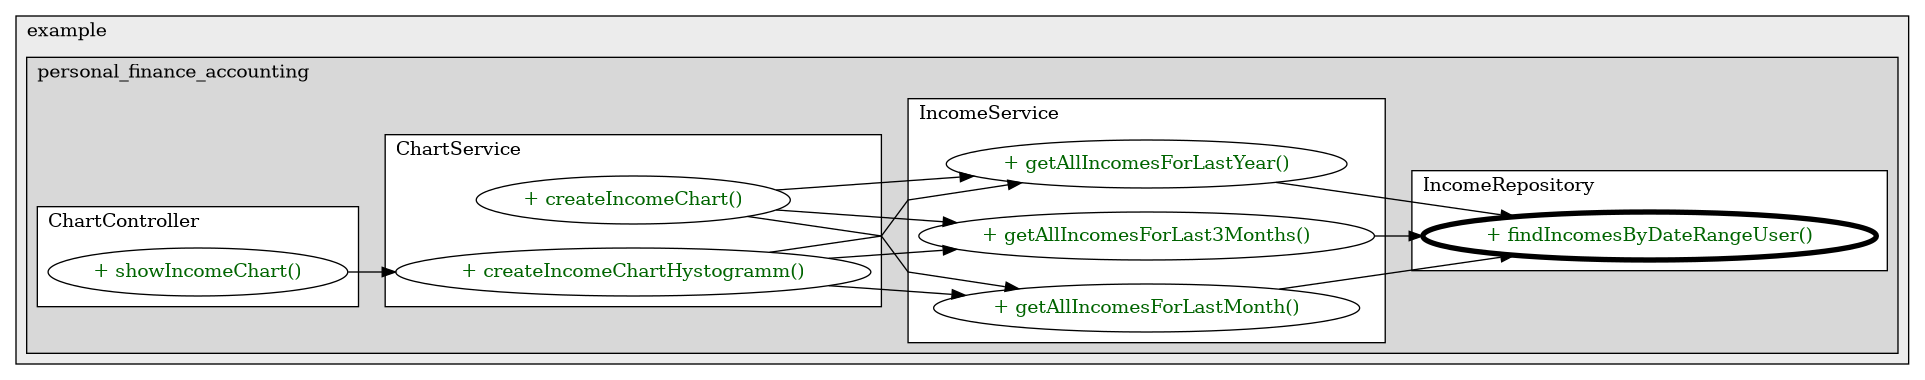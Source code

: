 @startuml

/' diagram meta data start
config=CallConfiguration;
{
  "rootMethod": "com.example.personal_finance_accounting.repository.IncomeRepository#findIncomesByDateRangeUser(Date,Date,UserAccount)",
  "projectClassification": {
    "searchMode": "OpenProject", // OpenProject, AllProjects
    "includedProjects": "",
    "pathEndKeywords": "*.impl",
    "isClientPath": "",
    "isClientName": "",
    "isTestPath": "",
    "isTestName": "",
    "isMappingPath": "",
    "isMappingName": "",
    "isDataAccessPath": "",
    "isDataAccessName": "",
    "isDataStructurePath": "",
    "isDataStructureName": "",
    "isInterfaceStructuresPath": "",
    "isInterfaceStructuresName": "",
    "isEntryPointPath": "",
    "isEntryPointName": "",
    "treatFinalFieldsAsMandatory": false
  },
  "graphRestriction": {
    "classPackageExcludeFilter": "",
    "classPackageIncludeFilter": "",
    "classNameExcludeFilter": "",
    "classNameIncludeFilter": "",
    "methodNameExcludeFilter": "",
    "methodNameIncludeFilter": "",
    "removeByInheritance": "", // inheritance/annotation based filtering is done in a second step
    "removeByAnnotation": "",
    "removeByClassPackage": "", // cleanup the graph after inheritance/annotation based filtering is done
    "removeByClassName": "",
    "cutMappings": false,
    "cutEnum": true,
    "cutTests": true,
    "cutClient": true,
    "cutDataAccess": true,
    "cutInterfaceStructures": true,
    "cutDataStructures": true,
    "cutGetterAndSetter": true,
    "cutConstructors": true
  },
  "graphTraversal": {
    "forwardDepth": 3,
    "backwardDepth": 3,
    "classPackageExcludeFilter": "",
    "classPackageIncludeFilter": "",
    "classNameExcludeFilter": "",
    "classNameIncludeFilter": "",
    "methodNameExcludeFilter": "",
    "methodNameIncludeFilter": "",
    "hideMappings": false,
    "hideDataStructures": false,
    "hidePrivateMethods": true,
    "hideInterfaceCalls": true, // indirection: implementation -> interface (is hidden) -> implementation
    "onlyShowApplicationEntryPoints": false, // root node is included
    "useMethodCallsForStructureDiagram": "ForwardOnly" // ForwardOnly, BothDirections, No
  },
  "details": {
    "aggregation": "GroupByClass", // ByClass, GroupByClass, None
    "showMethodParametersTypes": false,
    "showMethodParametersNames": false,
    "showMethodReturnType": false,
    "showPackageLevels": 2,
    "showCallOrder": false,
    "edgeMode": "MethodsOnly", // TypesOnly, MethodsOnly, TypesAndMethods, MethodsAndDirectTypeUsage
    "showDetailedClassStructure": false
  },
  "rootClass": "com.example.personal_finance_accounting.repository.IncomeRepository",
  "extensionCallbackMethod": "" // qualified.class.name#methodName - signature: public static String method(String)
}
diagram meta data end '/



digraph g {
    rankdir="LR"
    splines=polyline
    

'nodes 
subgraph cluster_1322970774 { 
   	label=example
	labeljust=l
	fillcolor="#ececec"
	style=filled
   
   subgraph cluster_1425356277 { 
   	label=personal_finance_accounting
	labeljust=l
	fillcolor="#d8d8d8"
	style=filled
   
   subgraph cluster_130921523 { 
   	label=IncomeService
	labeljust=l
	fillcolor=white
	style=filled
   
   IncomeService1999190735XXXgetAllIncomesForLast3Months188683202[
	label="+ getAllIncomesForLast3Months()"
	style=filled
	fillcolor=white
	tooltip="IncomeService

null"
	fontcolor=darkgreen
];

IncomeService1999190735XXXgetAllIncomesForLastMonth188683202[
	label="+ getAllIncomesForLastMonth()"
	style=filled
	fillcolor=white
	tooltip="IncomeService

null"
	fontcolor=darkgreen
];

IncomeService1999190735XXXgetAllIncomesForLastYear188683202[
	label="+ getAllIncomesForLastYear()"
	style=filled
	fillcolor=white
	tooltip="IncomeService

null"
	fontcolor=darkgreen
];
} 

subgraph cluster_1864864434 { 
   	label=ChartController
	labeljust=l
	fillcolor=white
	style=filled
   
   ChartController1941979458XXXshowIncomeChart56750613[
	label="+ showIncomeChart()"
	style=filled
	fillcolor=white
	tooltip="ChartController

null"
	fontcolor=darkgreen
];
} 

subgraph cluster_213967402 { 
   	label=ChartService
	labeljust=l
	fillcolor=white
	style=filled
   
   ChartService1999190735XXXcreateIncomeChart2039734847[
	label="+ createIncomeChart()"
	style=filled
	fillcolor=white
	tooltip="ChartService

null"
	fontcolor=darkgreen
];

ChartService1999190735XXXcreateIncomeChartHystogramm2039734847[
	label="+ createIncomeChartHystogramm()"
	style=filled
	fillcolor=white
	tooltip="ChartService

null"
	fontcolor=darkgreen
];
} 

subgraph cluster_751597775 { 
   	label=IncomeRepository
	labeljust=l
	fillcolor=white
	style=filled
   
   IncomeRepository1039615760XXXfindIncomesByDateRangeUser1792010046[
	label="+ findIncomesByDateRangeUser()"
	style=filled
	fillcolor=white
	tooltip="IncomeRepository

null"
	penwidth=4
	fontcolor=darkgreen
];
} 
} 
} 

'edges    
ChartController1941979458XXXshowIncomeChart56750613 -> ChartService1999190735XXXcreateIncomeChartHystogramm2039734847;
ChartService1999190735XXXcreateIncomeChart2039734847 -> IncomeService1999190735XXXgetAllIncomesForLast3Months188683202;
ChartService1999190735XXXcreateIncomeChart2039734847 -> IncomeService1999190735XXXgetAllIncomesForLastMonth188683202;
ChartService1999190735XXXcreateIncomeChart2039734847 -> IncomeService1999190735XXXgetAllIncomesForLastYear188683202;
ChartService1999190735XXXcreateIncomeChartHystogramm2039734847 -> IncomeService1999190735XXXgetAllIncomesForLast3Months188683202;
ChartService1999190735XXXcreateIncomeChartHystogramm2039734847 -> IncomeService1999190735XXXgetAllIncomesForLastMonth188683202;
ChartService1999190735XXXcreateIncomeChartHystogramm2039734847 -> IncomeService1999190735XXXgetAllIncomesForLastYear188683202;
IncomeService1999190735XXXgetAllIncomesForLast3Months188683202 -> IncomeRepository1039615760XXXfindIncomesByDateRangeUser1792010046;
IncomeService1999190735XXXgetAllIncomesForLastMonth188683202 -> IncomeRepository1039615760XXXfindIncomesByDateRangeUser1792010046;
IncomeService1999190735XXXgetAllIncomesForLastYear188683202 -> IncomeRepository1039615760XXXfindIncomesByDateRangeUser1792010046;
    
}
@enduml
